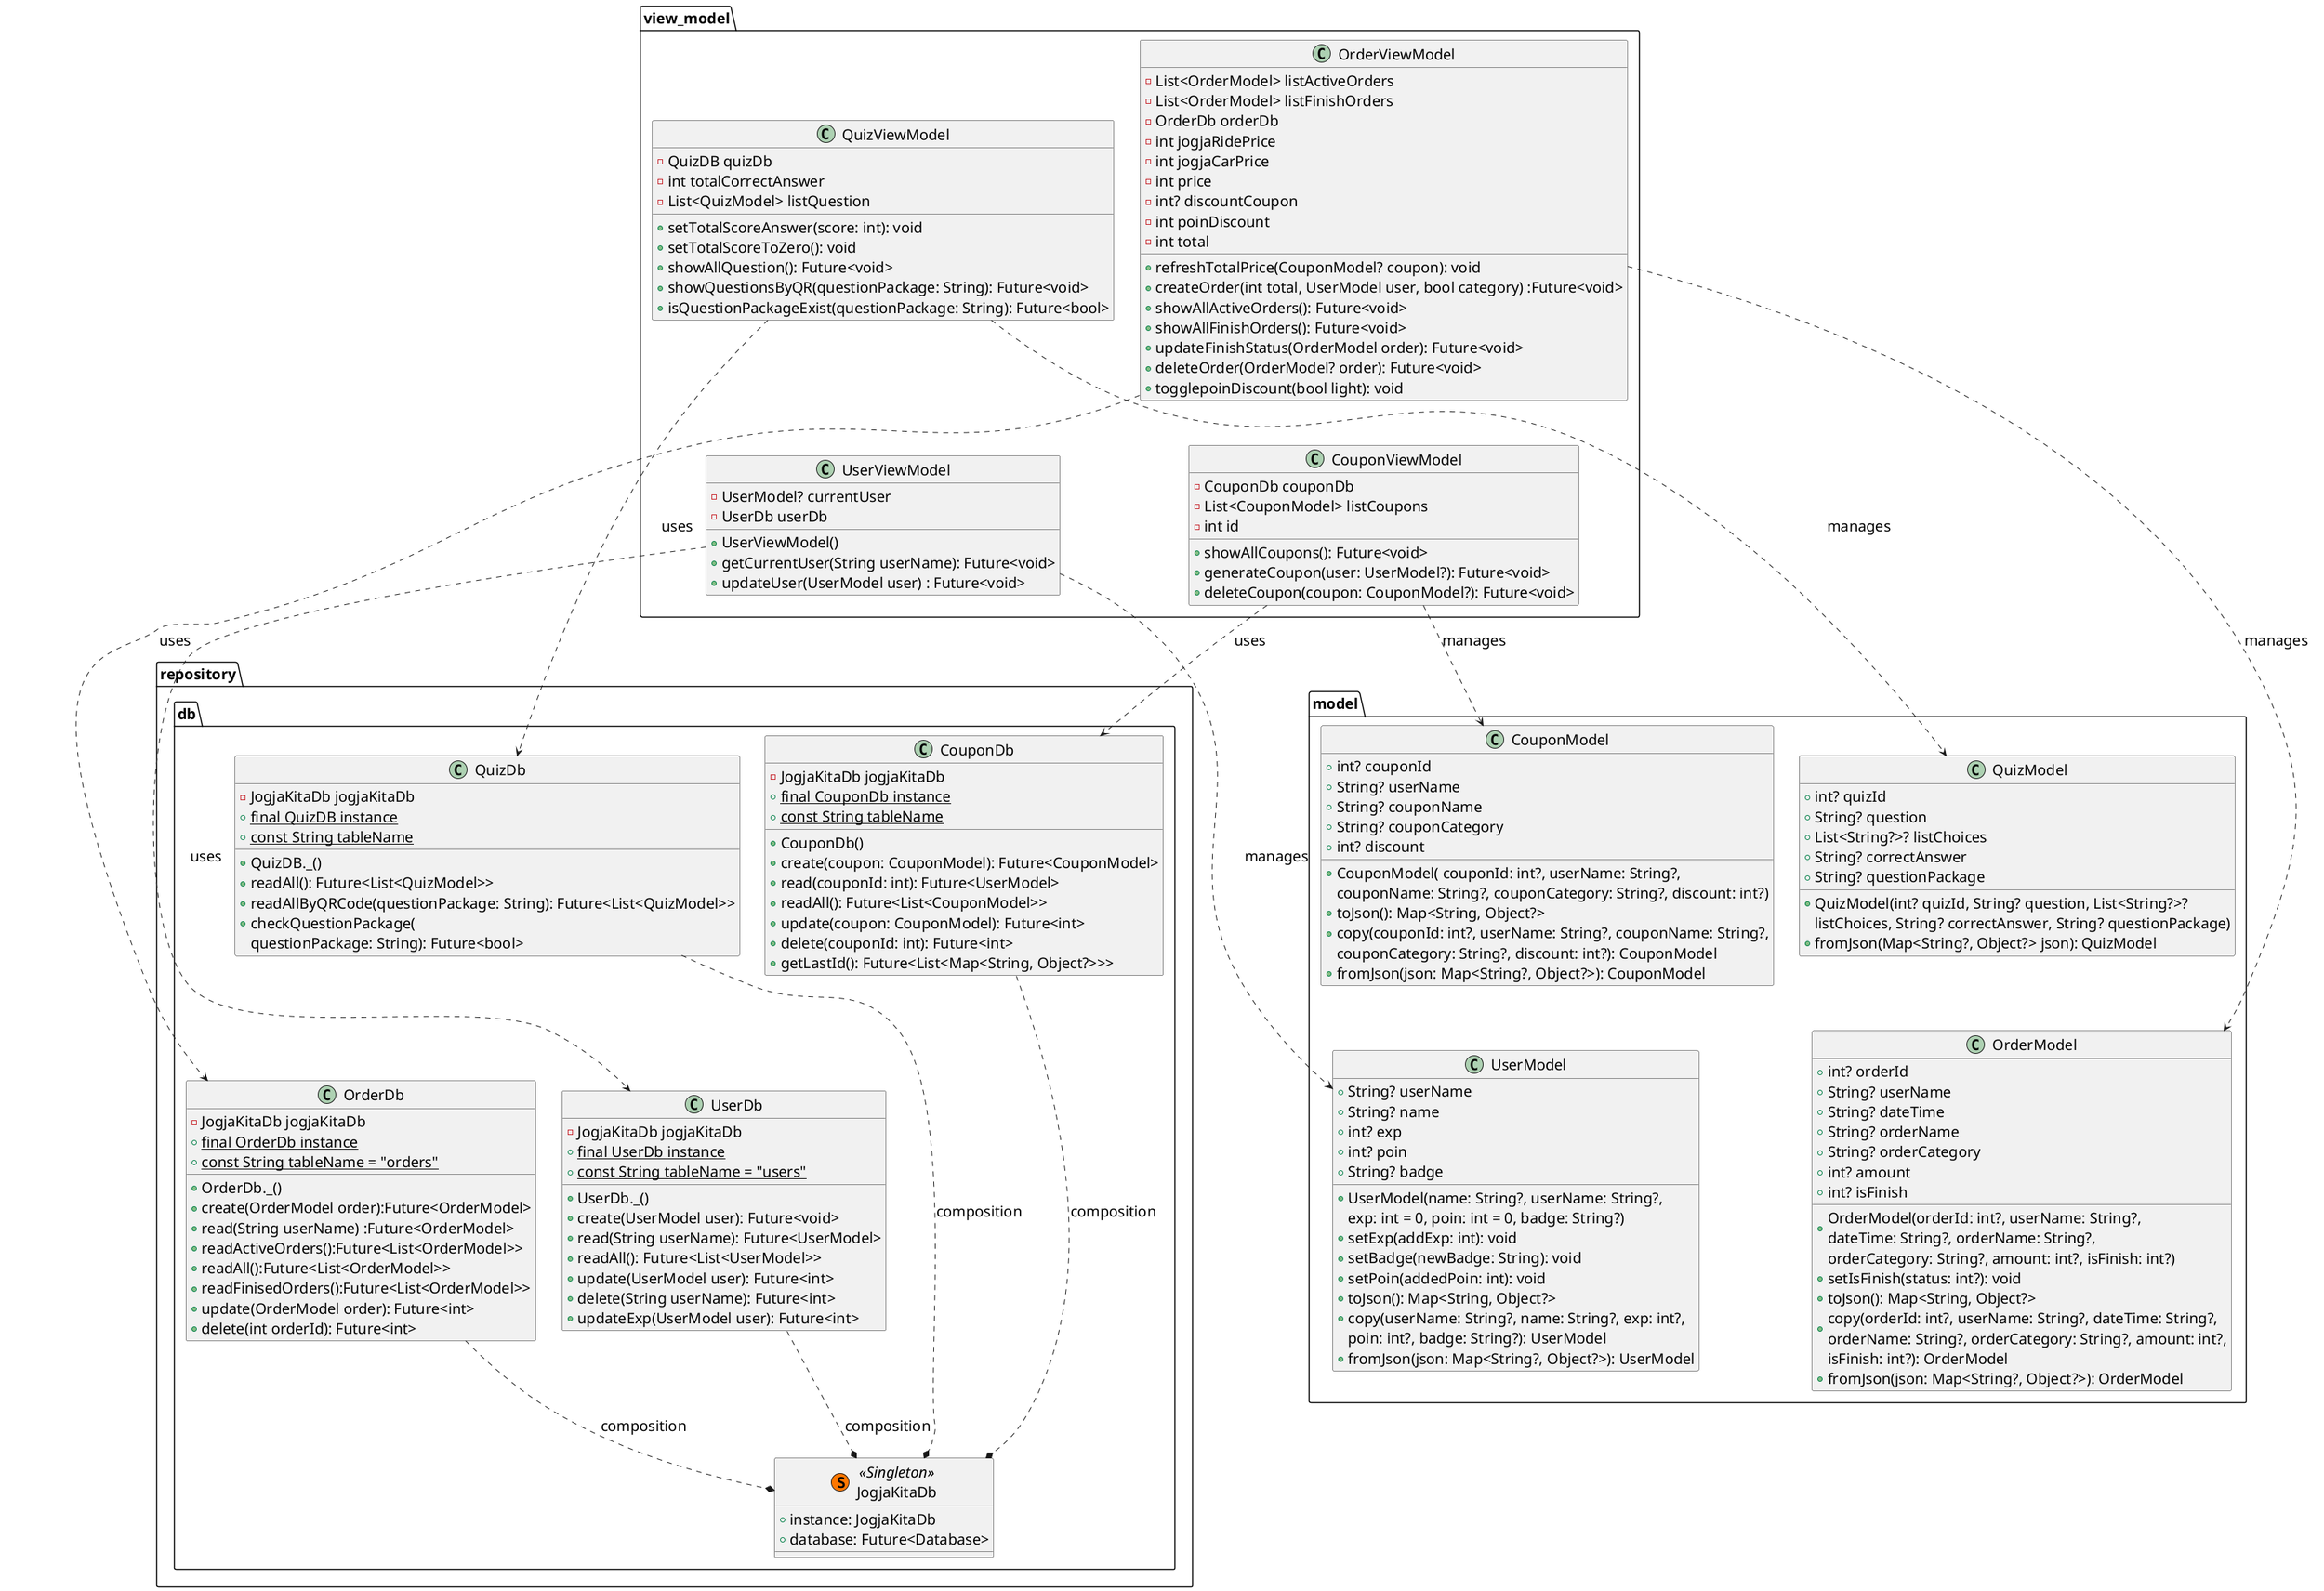 @startuml JogjaKita Gamification
skinparam defaultFontSize 20


package "repository.db" {
    class JogjaKitaDb <<(S,#FF7700)Singleton>> {
        +instance: JogjaKitaDb
        +database: Future<Database>
    }

    class UserDb {
        -JogjaKitaDb jogjaKitaDb
        +{static} final UserDb instance
        +{static} const String tableName = "users"

        +UserDb._()
        +create(UserModel user): Future<void> 
        +read(String userName): Future<UserModel> 
        +readAll(): Future<List<UserModel>>
        +update(UserModel user): Future<int>
        +delete(String userName): Future<int>
        +updateExp(UserModel user): Future<int> 
    }
    
     class OrderDb {
        -JogjaKitaDb jogjaKitaDb
        +{static} final OrderDb instance
        +{static} const String tableName = "orders"

        +OrderDb._()
        +create(OrderModel order):Future<OrderModel> 
        +read(String userName) :Future<OrderModel> 
        +readActiveOrders():Future<List<OrderModel>> 
        +readAll():Future<List<OrderModel>>
        +readFinisedOrders():Future<List<OrderModel>>
        +update(OrderModel order): Future<int> 
        +delete(int orderId): Future<int> 
    }
    class QuizDb {
        -JogjaKitaDb jogjaKitaDb
        +{static} final QuizDB instance
        +{static} const String tableName

        +QuizDB._()
        +readAll(): Future<List<QuizModel>>
        +readAllByQRCode(questionPackage: String): Future<List<QuizModel>>
        +checkQuestionPackage(
        questionPackage: String): Future<bool>
    }

 class CouponDb {
        -JogjaKitaDb jogjaKitaDb
        +{static} final CouponDb instance
        +{static} const String tableName

        +CouponDb()
        +create(coupon: CouponModel): Future<CouponModel>
        +read(couponId: int): Future<UserModel>
        +readAll(): Future<List<CouponModel>>
        +update(coupon: CouponModel): Future<int>
        +delete(couponId: int): Future<int>
        +getLastId(): Future<List<Map<String, Object?>>>
    }
     QuizDb -[hidden]d-> OrderDb
     CouponDb -[hidden]d-> UserDb

}

package "model" {
    class UserModel {
        +String? userName
        +String? name
        +int? exp
        +int? poin
        +String? badge

        +UserModel(name: String?, userName: String?, 
        exp: int = 0, poin: int = 0, badge: String?)
        +setExp(addExp: int): void
        +setBadge(newBadge: String): void
        +setPoin(addedPoin: int): void
        +toJson(): Map<String, Object?>
        +copy(userName: String?, name: String?, exp: int?,
        poin: int?, badge: String?): UserModel
        +fromJson(json: Map<String?, Object?>): UserModel
    }

 class OrderModel {
        +int? orderId
        +String? userName
        +String? dateTime
        +String? orderName
        +String? orderCategory
        +int? amount
        +int? isFinish

        +OrderModel(orderId: int?, userName: String?, \ndateTime: String?, orderName: String?, 
        orderCategory: String?, amount: int?, isFinish: int?)
        +setIsFinish(status: int?): void
        +toJson(): Map<String, Object?>
        +copy(orderId: int?, userName: String?, dateTime: String?, \norderName: String?, orderCategory: String?, amount: int?, 
        isFinish: int?): OrderModel
        +fromJson(json: Map<String?, Object?>): OrderModel
    }

   class CouponModel {
        +int? couponId
        +String? userName
        +String? couponName
        +String? couponCategory
        +int? discount

        +CouponModel( couponId: int?, userName: String?, 
        couponName: String?, couponCategory: String?, discount: int?)
        +toJson(): Map<String, Object?>
        +copy(couponId: int?, userName: String?, couponName: String?, 
        couponCategory: String?, discount: int?): CouponModel
        +fromJson(json: Map<String?, Object?>): CouponModel
    }

 class QuizModel {
    +int? quizId
    +String? question
    +List<String?>? listChoices
    +String? correctAnswer
    +String? questionPackage

    +QuizModel(int? quizId, String? question, List<String?>? 
    listChoices, String? correctAnswer, String? questionPackage)
    +fromJson(Map<String?, Object?> json): QuizModel
}
    QuizModel -[hidden]d->OrderModel
    CouponModel -[hidden]d-> UserModel
}

package "view_model" {
    class UserViewModel {
        -UserModel? currentUser
        -UserDb userDb

        +UserViewModel()
        +getCurrentUser(String userName): Future<void> 
        +updateUser(UserModel user) : Future<void> 
    }

    class OrderViewModel {
        -List<OrderModel> listActiveOrders
        -List<OrderModel> listFinishOrders
         -OrderDb orderDb
        -int jogjaRidePrice
        -int jogjaCarPrice
        -int price
        -int? discountCoupon
        -int poinDiscount
        -int total

        +refreshTotalPrice(CouponModel? coupon): void 
        +createOrder(int total, UserModel user, bool category) :Future<void> 
        +showAllActiveOrders(): Future<void> 
        +showAllFinishOrders(): Future<void>
        +updateFinishStatus(OrderModel order): Future<void>
        +deleteOrder(OrderModel? order): Future<void>
        +togglepoinDiscount(bool light): void
    }

     class CouponViewModel {
        -CouponDb couponDb
        -List<CouponModel> listCoupons
        -int id

        +showAllCoupons(): Future<void>
        +generateCoupon(user: UserModel?): Future<void>
        +deleteCoupon(coupon: CouponModel?): Future<void>
    }
     class QuizViewModel {
        - QuizDB quizDb
        - int totalCorrectAnswer
        - List<QuizModel> listQuestion

        +setTotalScoreAnswer(score: int): void
        +setTotalScoreToZero(): void
        +showAllQuestion(): Future<void>
        +showQuestionsByQR(questionPackage: String): Future<void>
        +isQuestionPackageExist(questionPackage: String): Future<bool>
    }
    OrderViewModel -[hidden]d-> CouponViewModel 
    QuizViewModel -[hidden]d->  UserViewModel 
}
UserViewModel ..> UserDb : uses
OrderViewModel ..>OrderDb: uses
CouponViewModel ..>CouponDb: uses
QuizViewModel ..>QuizDb: uses

UserViewModel ..> UserModel : manages
OrderViewModel ..>OrderModel: manages
CouponViewModel ..>CouponModel: manages
QuizViewModel ..>QuizModel: manages

UserDb ..* JogjaKitaDb : composition
OrderDb ..* JogjaKitaDb : composition
CouponDb ..* JogjaKitaDb : composition
QuizDb ..* JogjaKitaDb : composition
@enduml
